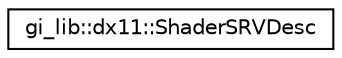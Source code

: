 digraph "Graphical Class Hierarchy"
{
  edge [fontname="Helvetica",fontsize="10",labelfontname="Helvetica",labelfontsize="10"];
  node [fontname="Helvetica",fontsize="10",shape=record];
  rankdir="LR";
  Node1 [label="gi_lib::dx11::ShaderSRVDesc",height=0.2,width=0.4,color="black", fillcolor="white", style="filled",URL="$structgi__lib_1_1dx11_1_1_shader_s_r_v_desc.html",tooltip="Description of a shader resource view (textures, structured buffers, ...). "];
}
